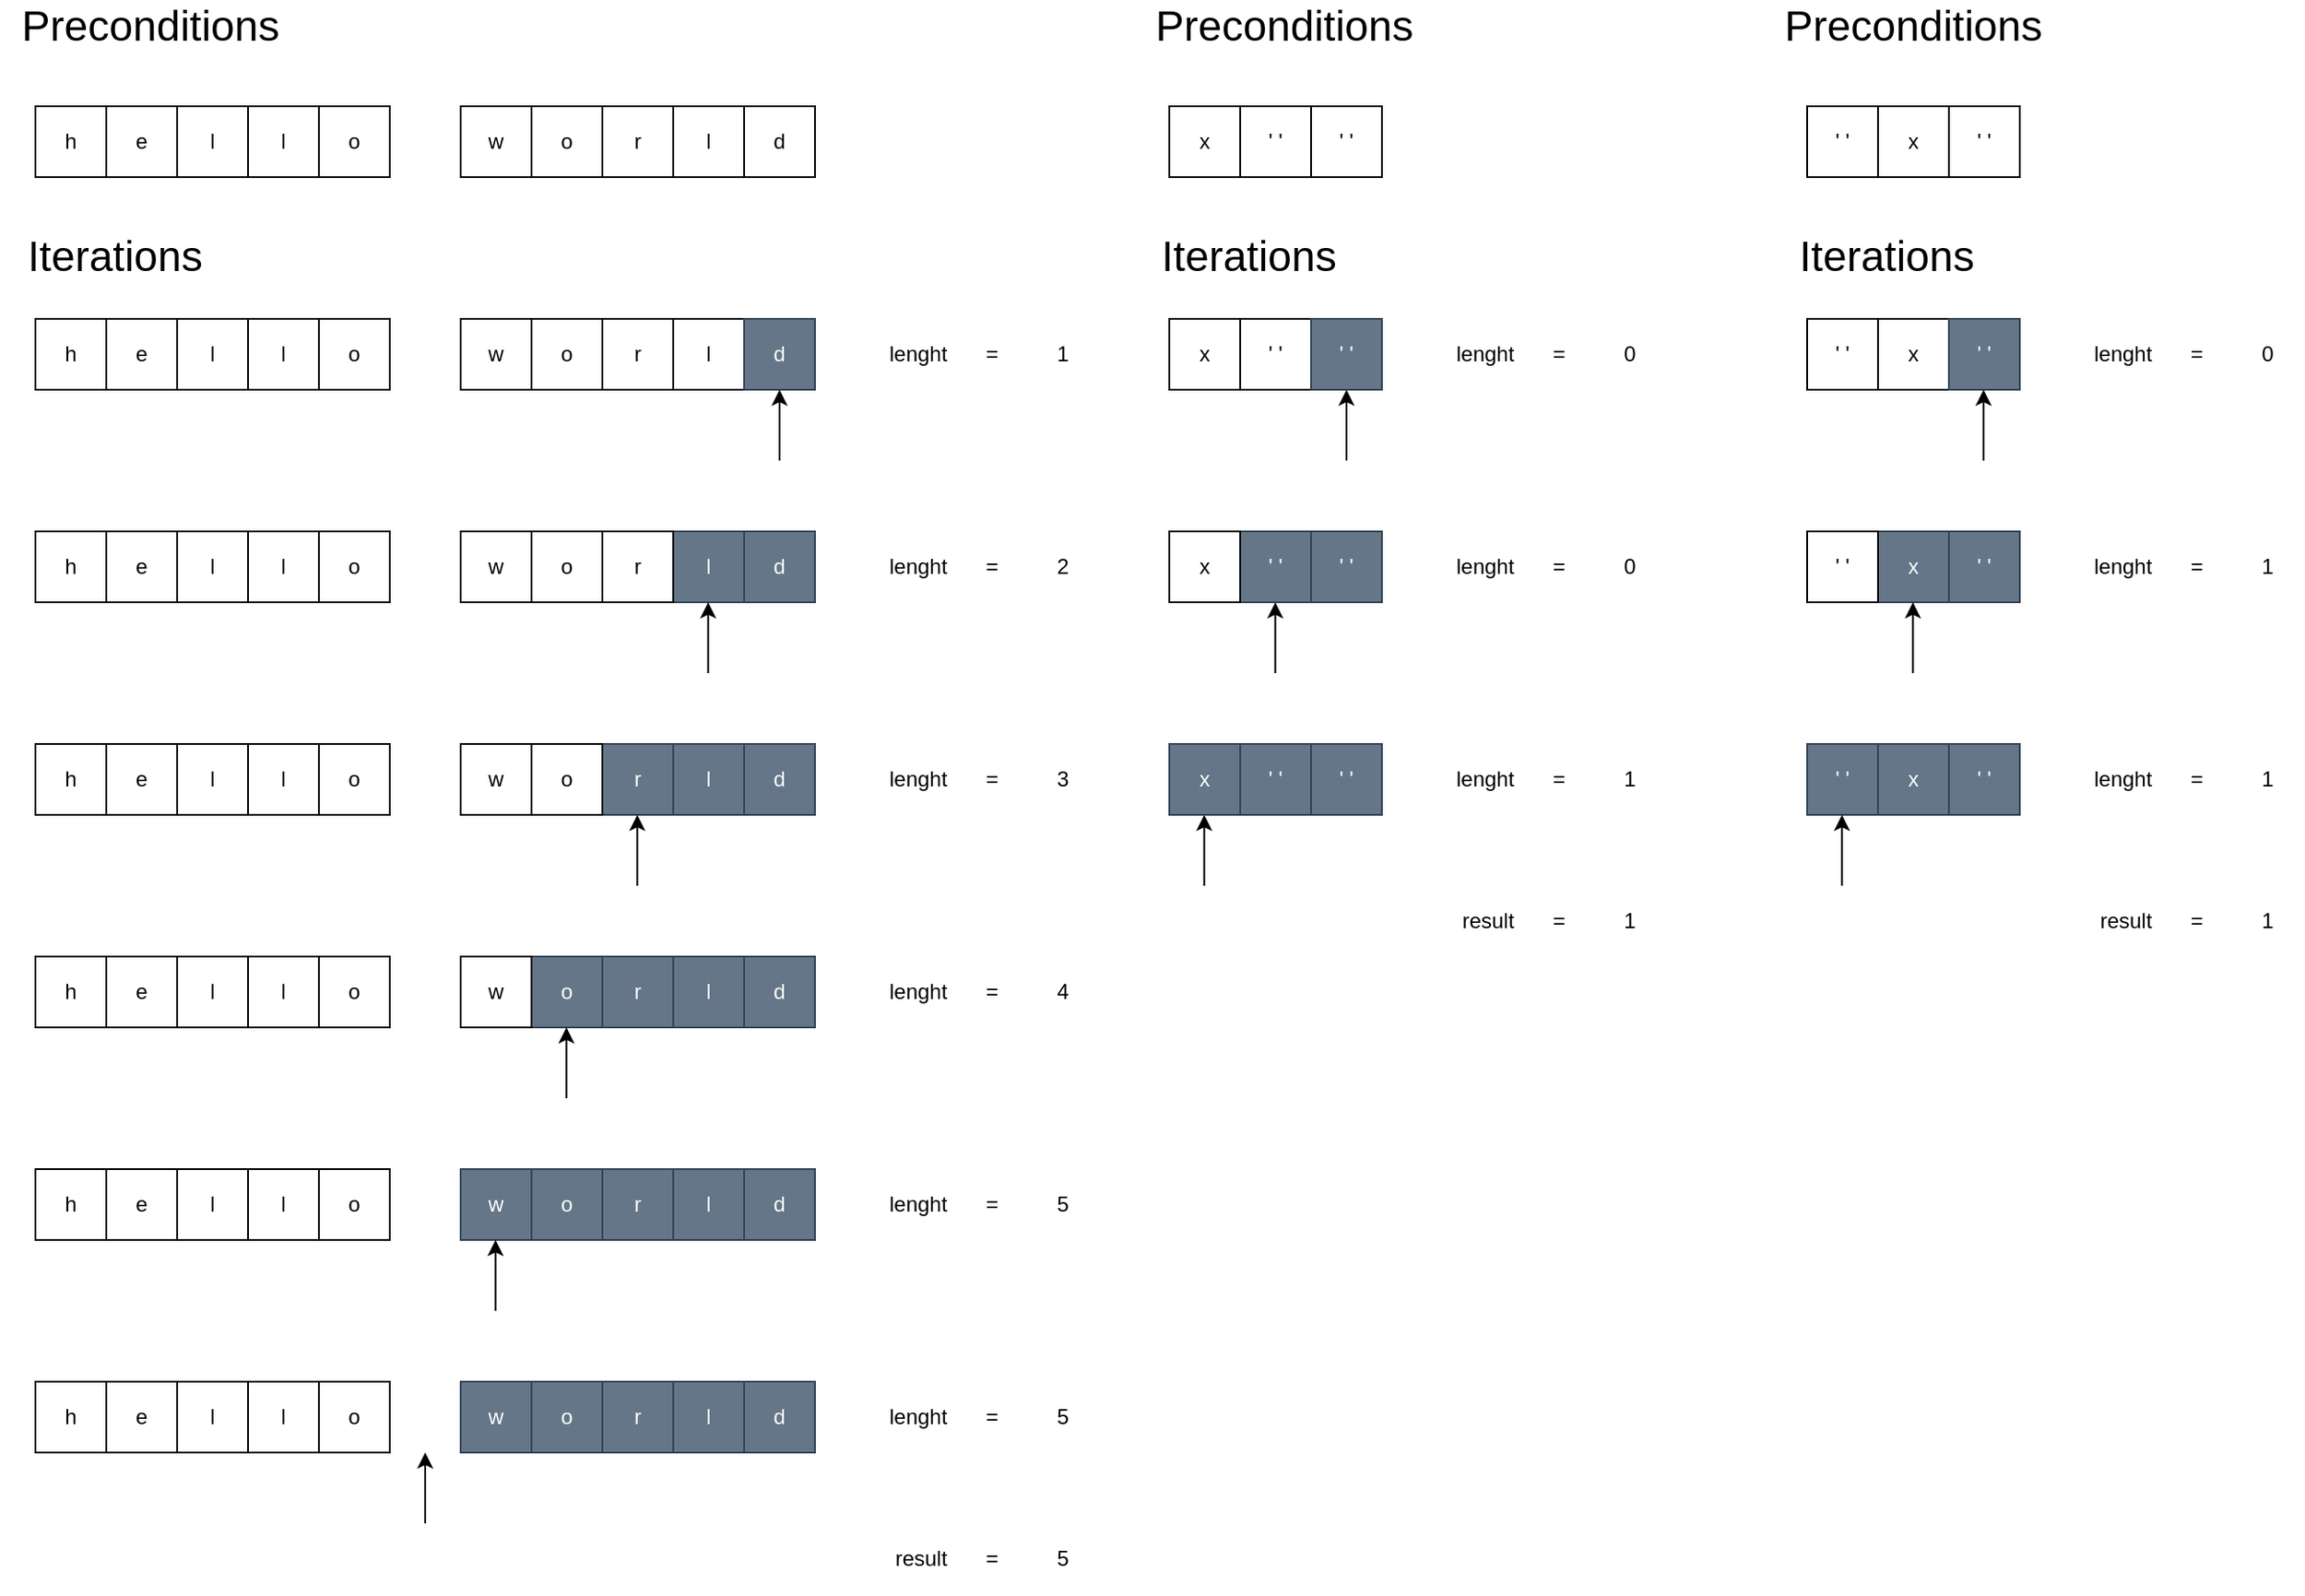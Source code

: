 <mxfile version="21.6.5" type="device">
  <diagram name="Page-1" id="mcIZZu1RYNiLgCo8X5a5">
    <mxGraphModel dx="1366" dy="829" grid="1" gridSize="10" guides="1" tooltips="1" connect="1" arrows="1" fold="1" page="1" pageScale="1" pageWidth="850" pageHeight="1100" math="0" shadow="0">
      <root>
        <mxCell id="0" />
        <mxCell id="1" parent="0" />
        <mxCell id="lc6_GGRFP5AMa3FqYDV7-1" value="h" style="rounded=0;whiteSpace=wrap;html=1;" vertex="1" parent="1">
          <mxGeometry x="40" y="80" width="40" height="40" as="geometry" />
        </mxCell>
        <mxCell id="lc6_GGRFP5AMa3FqYDV7-3" value="l" style="rounded=0;whiteSpace=wrap;html=1;" vertex="1" parent="1">
          <mxGeometry x="400" y="80" width="40" height="40" as="geometry" />
        </mxCell>
        <mxCell id="lc6_GGRFP5AMa3FqYDV7-4" value="r" style="rounded=0;whiteSpace=wrap;html=1;" vertex="1" parent="1">
          <mxGeometry x="360" y="80" width="40" height="40" as="geometry" />
        </mxCell>
        <mxCell id="lc6_GGRFP5AMa3FqYDV7-5" value="o" style="rounded=0;whiteSpace=wrap;html=1;" vertex="1" parent="1">
          <mxGeometry x="320" y="80" width="40" height="40" as="geometry" />
        </mxCell>
        <mxCell id="lc6_GGRFP5AMa3FqYDV7-6" value="w" style="rounded=0;whiteSpace=wrap;html=1;" vertex="1" parent="1">
          <mxGeometry x="280" y="80" width="40" height="40" as="geometry" />
        </mxCell>
        <mxCell id="lc6_GGRFP5AMa3FqYDV7-7" value="o" style="rounded=0;whiteSpace=wrap;html=1;" vertex="1" parent="1">
          <mxGeometry x="200" y="80" width="40" height="40" as="geometry" />
        </mxCell>
        <mxCell id="lc6_GGRFP5AMa3FqYDV7-8" value="l" style="rounded=0;whiteSpace=wrap;html=1;" vertex="1" parent="1">
          <mxGeometry x="160" y="80" width="40" height="40" as="geometry" />
        </mxCell>
        <mxCell id="lc6_GGRFP5AMa3FqYDV7-9" value="l" style="rounded=0;whiteSpace=wrap;html=1;" vertex="1" parent="1">
          <mxGeometry x="120" y="80" width="40" height="40" as="geometry" />
        </mxCell>
        <mxCell id="lc6_GGRFP5AMa3FqYDV7-10" value="e" style="rounded=0;whiteSpace=wrap;html=1;" vertex="1" parent="1">
          <mxGeometry x="80" y="80" width="40" height="40" as="geometry" />
        </mxCell>
        <mxCell id="lc6_GGRFP5AMa3FqYDV7-12" value="d" style="rounded=0;whiteSpace=wrap;html=1;" vertex="1" parent="1">
          <mxGeometry x="440" y="80" width="40" height="40" as="geometry" />
        </mxCell>
        <mxCell id="lc6_GGRFP5AMa3FqYDV7-14" value="Preconditions" style="text;html=1;strokeColor=none;fillColor=none;align=center;verticalAlign=middle;whiteSpace=wrap;rounded=0;fontSize=24;" vertex="1" parent="1">
          <mxGeometry x="40" y="20" width="130" height="30" as="geometry" />
        </mxCell>
        <mxCell id="lc6_GGRFP5AMa3FqYDV7-17" value="Iterations" style="text;html=1;strokeColor=none;fillColor=none;align=center;verticalAlign=middle;whiteSpace=wrap;rounded=0;fontSize=24;" vertex="1" parent="1">
          <mxGeometry x="20" y="150" width="130" height="30" as="geometry" />
        </mxCell>
        <mxCell id="lc6_GGRFP5AMa3FqYDV7-18" value="h" style="rounded=0;whiteSpace=wrap;html=1;" vertex="1" parent="1">
          <mxGeometry x="40" y="200" width="40" height="40" as="geometry" />
        </mxCell>
        <mxCell id="lc6_GGRFP5AMa3FqYDV7-19" value="l" style="rounded=0;whiteSpace=wrap;html=1;" vertex="1" parent="1">
          <mxGeometry x="400" y="200" width="40" height="40" as="geometry" />
        </mxCell>
        <mxCell id="lc6_GGRFP5AMa3FqYDV7-20" value="r" style="rounded=0;whiteSpace=wrap;html=1;" vertex="1" parent="1">
          <mxGeometry x="360" y="200" width="40" height="40" as="geometry" />
        </mxCell>
        <mxCell id="lc6_GGRFP5AMa3FqYDV7-21" value="o" style="rounded=0;whiteSpace=wrap;html=1;" vertex="1" parent="1">
          <mxGeometry x="320" y="200" width="40" height="40" as="geometry" />
        </mxCell>
        <mxCell id="lc6_GGRFP5AMa3FqYDV7-22" value="w" style="rounded=0;whiteSpace=wrap;html=1;" vertex="1" parent="1">
          <mxGeometry x="280" y="200" width="40" height="40" as="geometry" />
        </mxCell>
        <mxCell id="lc6_GGRFP5AMa3FqYDV7-23" value="o" style="rounded=0;whiteSpace=wrap;html=1;" vertex="1" parent="1">
          <mxGeometry x="200" y="200" width="40" height="40" as="geometry" />
        </mxCell>
        <mxCell id="lc6_GGRFP5AMa3FqYDV7-24" value="l" style="rounded=0;whiteSpace=wrap;html=1;" vertex="1" parent="1">
          <mxGeometry x="160" y="200" width="40" height="40" as="geometry" />
        </mxCell>
        <mxCell id="lc6_GGRFP5AMa3FqYDV7-25" value="l" style="rounded=0;whiteSpace=wrap;html=1;" vertex="1" parent="1">
          <mxGeometry x="120" y="200" width="40" height="40" as="geometry" />
        </mxCell>
        <mxCell id="lc6_GGRFP5AMa3FqYDV7-26" value="e" style="rounded=0;whiteSpace=wrap;html=1;" vertex="1" parent="1">
          <mxGeometry x="80" y="200" width="40" height="40" as="geometry" />
        </mxCell>
        <mxCell id="lc6_GGRFP5AMa3FqYDV7-27" value="d" style="rounded=0;whiteSpace=wrap;html=1;fillColor=#647687;fontColor=#ffffff;strokeColor=#314354;" vertex="1" parent="1">
          <mxGeometry x="440" y="200" width="40" height="40" as="geometry" />
        </mxCell>
        <mxCell id="lc6_GGRFP5AMa3FqYDV7-28" value="" style="endArrow=classic;html=1;rounded=0;" edge="1" parent="1">
          <mxGeometry width="50" height="50" relative="1" as="geometry">
            <mxPoint x="460" y="280" as="sourcePoint" />
            <mxPoint x="460" y="240" as="targetPoint" />
          </mxGeometry>
        </mxCell>
        <mxCell id="lc6_GGRFP5AMa3FqYDV7-29" value="h" style="rounded=0;whiteSpace=wrap;html=1;" vertex="1" parent="1">
          <mxGeometry x="40" y="320" width="40" height="40" as="geometry" />
        </mxCell>
        <mxCell id="lc6_GGRFP5AMa3FqYDV7-30" value="l" style="rounded=0;whiteSpace=wrap;html=1;fillColor=#647687;fontColor=#ffffff;strokeColor=#314354;" vertex="1" parent="1">
          <mxGeometry x="400" y="320" width="40" height="40" as="geometry" />
        </mxCell>
        <mxCell id="lc6_GGRFP5AMa3FqYDV7-31" value="r" style="rounded=0;whiteSpace=wrap;html=1;" vertex="1" parent="1">
          <mxGeometry x="360" y="320" width="40" height="40" as="geometry" />
        </mxCell>
        <mxCell id="lc6_GGRFP5AMa3FqYDV7-32" value="o" style="rounded=0;whiteSpace=wrap;html=1;" vertex="1" parent="1">
          <mxGeometry x="320" y="320" width="40" height="40" as="geometry" />
        </mxCell>
        <mxCell id="lc6_GGRFP5AMa3FqYDV7-33" value="w" style="rounded=0;whiteSpace=wrap;html=1;" vertex="1" parent="1">
          <mxGeometry x="280" y="320" width="40" height="40" as="geometry" />
        </mxCell>
        <mxCell id="lc6_GGRFP5AMa3FqYDV7-34" value="o" style="rounded=0;whiteSpace=wrap;html=1;" vertex="1" parent="1">
          <mxGeometry x="200" y="320" width="40" height="40" as="geometry" />
        </mxCell>
        <mxCell id="lc6_GGRFP5AMa3FqYDV7-35" value="l" style="rounded=0;whiteSpace=wrap;html=1;" vertex="1" parent="1">
          <mxGeometry x="160" y="320" width="40" height="40" as="geometry" />
        </mxCell>
        <mxCell id="lc6_GGRFP5AMa3FqYDV7-36" value="l" style="rounded=0;whiteSpace=wrap;html=1;" vertex="1" parent="1">
          <mxGeometry x="120" y="320" width="40" height="40" as="geometry" />
        </mxCell>
        <mxCell id="lc6_GGRFP5AMa3FqYDV7-37" value="e" style="rounded=0;whiteSpace=wrap;html=1;" vertex="1" parent="1">
          <mxGeometry x="80" y="320" width="40" height="40" as="geometry" />
        </mxCell>
        <mxCell id="lc6_GGRFP5AMa3FqYDV7-38" value="d" style="rounded=0;whiteSpace=wrap;html=1;fillColor=#647687;fontColor=#ffffff;strokeColor=#314354;" vertex="1" parent="1">
          <mxGeometry x="440" y="320" width="40" height="40" as="geometry" />
        </mxCell>
        <mxCell id="lc6_GGRFP5AMa3FqYDV7-39" value="" style="endArrow=classic;html=1;rounded=0;" edge="1" parent="1">
          <mxGeometry width="50" height="50" relative="1" as="geometry">
            <mxPoint x="419.71" y="400" as="sourcePoint" />
            <mxPoint x="419.71" y="360" as="targetPoint" />
          </mxGeometry>
        </mxCell>
        <mxCell id="lc6_GGRFP5AMa3FqYDV7-40" value="h" style="rounded=0;whiteSpace=wrap;html=1;" vertex="1" parent="1">
          <mxGeometry x="40" y="440" width="40" height="40" as="geometry" />
        </mxCell>
        <mxCell id="lc6_GGRFP5AMa3FqYDV7-41" value="l" style="rounded=0;whiteSpace=wrap;html=1;fillColor=#647687;fontColor=#ffffff;strokeColor=#314354;" vertex="1" parent="1">
          <mxGeometry x="400" y="440" width="40" height="40" as="geometry" />
        </mxCell>
        <mxCell id="lc6_GGRFP5AMa3FqYDV7-42" value="r" style="rounded=0;whiteSpace=wrap;html=1;fillColor=#647687;fontColor=#ffffff;strokeColor=#314354;" vertex="1" parent="1">
          <mxGeometry x="360" y="440" width="40" height="40" as="geometry" />
        </mxCell>
        <mxCell id="lc6_GGRFP5AMa3FqYDV7-43" value="o" style="rounded=0;whiteSpace=wrap;html=1;" vertex="1" parent="1">
          <mxGeometry x="320" y="440" width="40" height="40" as="geometry" />
        </mxCell>
        <mxCell id="lc6_GGRFP5AMa3FqYDV7-44" value="w" style="rounded=0;whiteSpace=wrap;html=1;" vertex="1" parent="1">
          <mxGeometry x="280" y="440" width="40" height="40" as="geometry" />
        </mxCell>
        <mxCell id="lc6_GGRFP5AMa3FqYDV7-45" value="o" style="rounded=0;whiteSpace=wrap;html=1;" vertex="1" parent="1">
          <mxGeometry x="200" y="440" width="40" height="40" as="geometry" />
        </mxCell>
        <mxCell id="lc6_GGRFP5AMa3FqYDV7-46" value="l" style="rounded=0;whiteSpace=wrap;html=1;" vertex="1" parent="1">
          <mxGeometry x="160" y="440" width="40" height="40" as="geometry" />
        </mxCell>
        <mxCell id="lc6_GGRFP5AMa3FqYDV7-47" value="l" style="rounded=0;whiteSpace=wrap;html=1;" vertex="1" parent="1">
          <mxGeometry x="120" y="440" width="40" height="40" as="geometry" />
        </mxCell>
        <mxCell id="lc6_GGRFP5AMa3FqYDV7-48" value="e" style="rounded=0;whiteSpace=wrap;html=1;" vertex="1" parent="1">
          <mxGeometry x="80" y="440" width="40" height="40" as="geometry" />
        </mxCell>
        <mxCell id="lc6_GGRFP5AMa3FqYDV7-49" value="d" style="rounded=0;whiteSpace=wrap;html=1;fillColor=#647687;fontColor=#ffffff;strokeColor=#314354;" vertex="1" parent="1">
          <mxGeometry x="440" y="440" width="40" height="40" as="geometry" />
        </mxCell>
        <mxCell id="lc6_GGRFP5AMa3FqYDV7-50" value="" style="endArrow=classic;html=1;rounded=0;" edge="1" parent="1">
          <mxGeometry width="50" height="50" relative="1" as="geometry">
            <mxPoint x="379.71" y="520" as="sourcePoint" />
            <mxPoint x="379.71" y="480" as="targetPoint" />
          </mxGeometry>
        </mxCell>
        <mxCell id="lc6_GGRFP5AMa3FqYDV7-51" value="h" style="rounded=0;whiteSpace=wrap;html=1;" vertex="1" parent="1">
          <mxGeometry x="40" y="560" width="40" height="40" as="geometry" />
        </mxCell>
        <mxCell id="lc6_GGRFP5AMa3FqYDV7-52" value="l" style="rounded=0;whiteSpace=wrap;html=1;fillColor=#647687;fontColor=#ffffff;strokeColor=#314354;" vertex="1" parent="1">
          <mxGeometry x="400" y="560" width="40" height="40" as="geometry" />
        </mxCell>
        <mxCell id="lc6_GGRFP5AMa3FqYDV7-53" value="r" style="rounded=0;whiteSpace=wrap;html=1;fillColor=#647687;fontColor=#ffffff;strokeColor=#314354;" vertex="1" parent="1">
          <mxGeometry x="360" y="560" width="40" height="40" as="geometry" />
        </mxCell>
        <mxCell id="lc6_GGRFP5AMa3FqYDV7-54" value="o" style="rounded=0;whiteSpace=wrap;html=1;fillColor=#647687;fontColor=#ffffff;strokeColor=#314354;" vertex="1" parent="1">
          <mxGeometry x="320" y="560" width="40" height="40" as="geometry" />
        </mxCell>
        <mxCell id="lc6_GGRFP5AMa3FqYDV7-55" value="w" style="rounded=0;whiteSpace=wrap;html=1;" vertex="1" parent="1">
          <mxGeometry x="280" y="560" width="40" height="40" as="geometry" />
        </mxCell>
        <mxCell id="lc6_GGRFP5AMa3FqYDV7-56" value="o" style="rounded=0;whiteSpace=wrap;html=1;" vertex="1" parent="1">
          <mxGeometry x="200" y="560" width="40" height="40" as="geometry" />
        </mxCell>
        <mxCell id="lc6_GGRFP5AMa3FqYDV7-57" value="l" style="rounded=0;whiteSpace=wrap;html=1;" vertex="1" parent="1">
          <mxGeometry x="160" y="560" width="40" height="40" as="geometry" />
        </mxCell>
        <mxCell id="lc6_GGRFP5AMa3FqYDV7-58" value="l" style="rounded=0;whiteSpace=wrap;html=1;" vertex="1" parent="1">
          <mxGeometry x="120" y="560" width="40" height="40" as="geometry" />
        </mxCell>
        <mxCell id="lc6_GGRFP5AMa3FqYDV7-59" value="e" style="rounded=0;whiteSpace=wrap;html=1;" vertex="1" parent="1">
          <mxGeometry x="80" y="560" width="40" height="40" as="geometry" />
        </mxCell>
        <mxCell id="lc6_GGRFP5AMa3FqYDV7-60" value="d" style="rounded=0;whiteSpace=wrap;html=1;fillColor=#647687;fontColor=#ffffff;strokeColor=#314354;" vertex="1" parent="1">
          <mxGeometry x="440" y="560" width="40" height="40" as="geometry" />
        </mxCell>
        <mxCell id="lc6_GGRFP5AMa3FqYDV7-61" value="" style="endArrow=classic;html=1;rounded=0;" edge="1" parent="1">
          <mxGeometry width="50" height="50" relative="1" as="geometry">
            <mxPoint x="339.71" y="640" as="sourcePoint" />
            <mxPoint x="339.71" y="600" as="targetPoint" />
          </mxGeometry>
        </mxCell>
        <mxCell id="lc6_GGRFP5AMa3FqYDV7-62" value="h" style="rounded=0;whiteSpace=wrap;html=1;" vertex="1" parent="1">
          <mxGeometry x="40" y="680" width="40" height="40" as="geometry" />
        </mxCell>
        <mxCell id="lc6_GGRFP5AMa3FqYDV7-63" value="l" style="rounded=0;whiteSpace=wrap;html=1;fillColor=#647687;fontColor=#ffffff;strokeColor=#314354;" vertex="1" parent="1">
          <mxGeometry x="400" y="680" width="40" height="40" as="geometry" />
        </mxCell>
        <mxCell id="lc6_GGRFP5AMa3FqYDV7-64" value="r" style="rounded=0;whiteSpace=wrap;html=1;fillColor=#647687;fontColor=#ffffff;strokeColor=#314354;" vertex="1" parent="1">
          <mxGeometry x="360" y="680" width="40" height="40" as="geometry" />
        </mxCell>
        <mxCell id="lc6_GGRFP5AMa3FqYDV7-65" value="o" style="rounded=0;whiteSpace=wrap;html=1;fillColor=#647687;fontColor=#ffffff;strokeColor=#314354;" vertex="1" parent="1">
          <mxGeometry x="320" y="680" width="40" height="40" as="geometry" />
        </mxCell>
        <mxCell id="lc6_GGRFP5AMa3FqYDV7-66" value="w" style="rounded=0;whiteSpace=wrap;html=1;fillColor=#647687;fontColor=#ffffff;strokeColor=#314354;" vertex="1" parent="1">
          <mxGeometry x="280" y="680" width="40" height="40" as="geometry" />
        </mxCell>
        <mxCell id="lc6_GGRFP5AMa3FqYDV7-67" value="o" style="rounded=0;whiteSpace=wrap;html=1;" vertex="1" parent="1">
          <mxGeometry x="200" y="680" width="40" height="40" as="geometry" />
        </mxCell>
        <mxCell id="lc6_GGRFP5AMa3FqYDV7-68" value="l" style="rounded=0;whiteSpace=wrap;html=1;" vertex="1" parent="1">
          <mxGeometry x="160" y="680" width="40" height="40" as="geometry" />
        </mxCell>
        <mxCell id="lc6_GGRFP5AMa3FqYDV7-69" value="l" style="rounded=0;whiteSpace=wrap;html=1;" vertex="1" parent="1">
          <mxGeometry x="120" y="680" width="40" height="40" as="geometry" />
        </mxCell>
        <mxCell id="lc6_GGRFP5AMa3FqYDV7-70" value="e" style="rounded=0;whiteSpace=wrap;html=1;" vertex="1" parent="1">
          <mxGeometry x="80" y="680" width="40" height="40" as="geometry" />
        </mxCell>
        <mxCell id="lc6_GGRFP5AMa3FqYDV7-71" value="d" style="rounded=0;whiteSpace=wrap;html=1;fillColor=#647687;fontColor=#ffffff;strokeColor=#314354;" vertex="1" parent="1">
          <mxGeometry x="440" y="680" width="40" height="40" as="geometry" />
        </mxCell>
        <mxCell id="lc6_GGRFP5AMa3FqYDV7-72" value="" style="endArrow=classic;html=1;rounded=0;" edge="1" parent="1">
          <mxGeometry width="50" height="50" relative="1" as="geometry">
            <mxPoint x="299.71" y="760" as="sourcePoint" />
            <mxPoint x="299.71" y="720" as="targetPoint" />
          </mxGeometry>
        </mxCell>
        <mxCell id="lc6_GGRFP5AMa3FqYDV7-73" value="h" style="rounded=0;whiteSpace=wrap;html=1;" vertex="1" parent="1">
          <mxGeometry x="40" y="800" width="40" height="40" as="geometry" />
        </mxCell>
        <mxCell id="lc6_GGRFP5AMa3FqYDV7-74" value="l" style="rounded=0;whiteSpace=wrap;html=1;fillColor=#647687;fontColor=#ffffff;strokeColor=#314354;" vertex="1" parent="1">
          <mxGeometry x="400" y="800" width="40" height="40" as="geometry" />
        </mxCell>
        <mxCell id="lc6_GGRFP5AMa3FqYDV7-75" value="r" style="rounded=0;whiteSpace=wrap;html=1;fillColor=#647687;fontColor=#ffffff;strokeColor=#314354;" vertex="1" parent="1">
          <mxGeometry x="360" y="800" width="40" height="40" as="geometry" />
        </mxCell>
        <mxCell id="lc6_GGRFP5AMa3FqYDV7-76" value="o" style="rounded=0;whiteSpace=wrap;html=1;fillColor=#647687;fontColor=#ffffff;strokeColor=#314354;" vertex="1" parent="1">
          <mxGeometry x="320" y="800" width="40" height="40" as="geometry" />
        </mxCell>
        <mxCell id="lc6_GGRFP5AMa3FqYDV7-77" value="w" style="rounded=0;whiteSpace=wrap;html=1;fillColor=#647687;fontColor=#ffffff;strokeColor=#314354;" vertex="1" parent="1">
          <mxGeometry x="280" y="800" width="40" height="40" as="geometry" />
        </mxCell>
        <mxCell id="lc6_GGRFP5AMa3FqYDV7-78" value="o" style="rounded=0;whiteSpace=wrap;html=1;" vertex="1" parent="1">
          <mxGeometry x="200" y="800" width="40" height="40" as="geometry" />
        </mxCell>
        <mxCell id="lc6_GGRFP5AMa3FqYDV7-79" value="l" style="rounded=0;whiteSpace=wrap;html=1;" vertex="1" parent="1">
          <mxGeometry x="160" y="800" width="40" height="40" as="geometry" />
        </mxCell>
        <mxCell id="lc6_GGRFP5AMa3FqYDV7-80" value="l" style="rounded=0;whiteSpace=wrap;html=1;" vertex="1" parent="1">
          <mxGeometry x="120" y="800" width="40" height="40" as="geometry" />
        </mxCell>
        <mxCell id="lc6_GGRFP5AMa3FqYDV7-81" value="e" style="rounded=0;whiteSpace=wrap;html=1;" vertex="1" parent="1">
          <mxGeometry x="80" y="800" width="40" height="40" as="geometry" />
        </mxCell>
        <mxCell id="lc6_GGRFP5AMa3FqYDV7-82" value="d" style="rounded=0;whiteSpace=wrap;html=1;fillColor=#647687;fontColor=#ffffff;strokeColor=#314354;" vertex="1" parent="1">
          <mxGeometry x="440" y="800" width="40" height="40" as="geometry" />
        </mxCell>
        <mxCell id="lc6_GGRFP5AMa3FqYDV7-83" value="" style="endArrow=classic;html=1;rounded=0;" edge="1" parent="1">
          <mxGeometry width="50" height="50" relative="1" as="geometry">
            <mxPoint x="260" y="880" as="sourcePoint" />
            <mxPoint x="260" y="840" as="targetPoint" />
          </mxGeometry>
        </mxCell>
        <mxCell id="lc6_GGRFP5AMa3FqYDV7-84" value="lenght&amp;nbsp;" style="text;html=1;strokeColor=none;fillColor=none;align=center;verticalAlign=middle;whiteSpace=wrap;rounded=0;" vertex="1" parent="1">
          <mxGeometry x="520" y="200" width="40" height="40" as="geometry" />
        </mxCell>
        <mxCell id="lc6_GGRFP5AMa3FqYDV7-85" value="=" style="text;html=1;strokeColor=none;fillColor=none;align=center;verticalAlign=middle;whiteSpace=wrap;rounded=0;" vertex="1" parent="1">
          <mxGeometry x="560" y="200" width="40" height="40" as="geometry" />
        </mxCell>
        <mxCell id="lc6_GGRFP5AMa3FqYDV7-86" value="1" style="text;html=1;strokeColor=none;fillColor=none;align=center;verticalAlign=middle;whiteSpace=wrap;rounded=0;" vertex="1" parent="1">
          <mxGeometry x="600" y="200" width="40" height="40" as="geometry" />
        </mxCell>
        <mxCell id="lc6_GGRFP5AMa3FqYDV7-87" value="lenght&amp;nbsp;" style="text;html=1;strokeColor=none;fillColor=none;align=center;verticalAlign=middle;whiteSpace=wrap;rounded=0;" vertex="1" parent="1">
          <mxGeometry x="520" y="320" width="40" height="40" as="geometry" />
        </mxCell>
        <mxCell id="lc6_GGRFP5AMa3FqYDV7-88" value="=" style="text;html=1;strokeColor=none;fillColor=none;align=center;verticalAlign=middle;whiteSpace=wrap;rounded=0;" vertex="1" parent="1">
          <mxGeometry x="560" y="320" width="40" height="40" as="geometry" />
        </mxCell>
        <mxCell id="lc6_GGRFP5AMa3FqYDV7-89" value="2" style="text;html=1;strokeColor=none;fillColor=none;align=center;verticalAlign=middle;whiteSpace=wrap;rounded=0;" vertex="1" parent="1">
          <mxGeometry x="600" y="320" width="40" height="40" as="geometry" />
        </mxCell>
        <mxCell id="lc6_GGRFP5AMa3FqYDV7-90" value="lenght&amp;nbsp;" style="text;html=1;strokeColor=none;fillColor=none;align=center;verticalAlign=middle;whiteSpace=wrap;rounded=0;" vertex="1" parent="1">
          <mxGeometry x="520" y="440" width="40" height="40" as="geometry" />
        </mxCell>
        <mxCell id="lc6_GGRFP5AMa3FqYDV7-91" value="=" style="text;html=1;strokeColor=none;fillColor=none;align=center;verticalAlign=middle;whiteSpace=wrap;rounded=0;" vertex="1" parent="1">
          <mxGeometry x="560" y="440" width="40" height="40" as="geometry" />
        </mxCell>
        <mxCell id="lc6_GGRFP5AMa3FqYDV7-92" value="3" style="text;html=1;strokeColor=none;fillColor=none;align=center;verticalAlign=middle;whiteSpace=wrap;rounded=0;" vertex="1" parent="1">
          <mxGeometry x="600" y="440" width="40" height="40" as="geometry" />
        </mxCell>
        <mxCell id="lc6_GGRFP5AMa3FqYDV7-93" value="lenght&amp;nbsp;" style="text;html=1;strokeColor=none;fillColor=none;align=center;verticalAlign=middle;whiteSpace=wrap;rounded=0;" vertex="1" parent="1">
          <mxGeometry x="520" y="560" width="40" height="40" as="geometry" />
        </mxCell>
        <mxCell id="lc6_GGRFP5AMa3FqYDV7-94" value="=" style="text;html=1;strokeColor=none;fillColor=none;align=center;verticalAlign=middle;whiteSpace=wrap;rounded=0;" vertex="1" parent="1">
          <mxGeometry x="560" y="560" width="40" height="40" as="geometry" />
        </mxCell>
        <mxCell id="lc6_GGRFP5AMa3FqYDV7-95" value="4" style="text;html=1;strokeColor=none;fillColor=none;align=center;verticalAlign=middle;whiteSpace=wrap;rounded=0;" vertex="1" parent="1">
          <mxGeometry x="600" y="560" width="40" height="40" as="geometry" />
        </mxCell>
        <mxCell id="lc6_GGRFP5AMa3FqYDV7-96" value="lenght&amp;nbsp;" style="text;html=1;strokeColor=none;fillColor=none;align=center;verticalAlign=middle;whiteSpace=wrap;rounded=0;" vertex="1" parent="1">
          <mxGeometry x="520" y="680" width="40" height="40" as="geometry" />
        </mxCell>
        <mxCell id="lc6_GGRFP5AMa3FqYDV7-97" value="=" style="text;html=1;strokeColor=none;fillColor=none;align=center;verticalAlign=middle;whiteSpace=wrap;rounded=0;" vertex="1" parent="1">
          <mxGeometry x="560" y="680" width="40" height="40" as="geometry" />
        </mxCell>
        <mxCell id="lc6_GGRFP5AMa3FqYDV7-98" value="5" style="text;html=1;strokeColor=none;fillColor=none;align=center;verticalAlign=middle;whiteSpace=wrap;rounded=0;" vertex="1" parent="1">
          <mxGeometry x="600" y="680" width="40" height="40" as="geometry" />
        </mxCell>
        <mxCell id="lc6_GGRFP5AMa3FqYDV7-99" value="lenght&amp;nbsp;" style="text;html=1;strokeColor=none;fillColor=none;align=center;verticalAlign=middle;whiteSpace=wrap;rounded=0;" vertex="1" parent="1">
          <mxGeometry x="520" y="800" width="40" height="40" as="geometry" />
        </mxCell>
        <mxCell id="lc6_GGRFP5AMa3FqYDV7-100" value="=" style="text;html=1;strokeColor=none;fillColor=none;align=center;verticalAlign=middle;whiteSpace=wrap;rounded=0;" vertex="1" parent="1">
          <mxGeometry x="560" y="800" width="40" height="40" as="geometry" />
        </mxCell>
        <mxCell id="lc6_GGRFP5AMa3FqYDV7-101" value="5" style="text;html=1;strokeColor=none;fillColor=none;align=center;verticalAlign=middle;whiteSpace=wrap;rounded=0;" vertex="1" parent="1">
          <mxGeometry x="600" y="800" width="40" height="40" as="geometry" />
        </mxCell>
        <mxCell id="lc6_GGRFP5AMa3FqYDV7-103" value="result" style="text;html=1;strokeColor=none;fillColor=none;align=center;verticalAlign=middle;whiteSpace=wrap;rounded=0;" vertex="1" parent="1">
          <mxGeometry x="520" y="880" width="40" height="40" as="geometry" />
        </mxCell>
        <mxCell id="lc6_GGRFP5AMa3FqYDV7-104" value="=" style="text;html=1;strokeColor=none;fillColor=none;align=center;verticalAlign=middle;whiteSpace=wrap;rounded=0;" vertex="1" parent="1">
          <mxGeometry x="560" y="880" width="40" height="40" as="geometry" />
        </mxCell>
        <mxCell id="lc6_GGRFP5AMa3FqYDV7-105" value="5" style="text;html=1;strokeColor=none;fillColor=none;align=center;verticalAlign=middle;whiteSpace=wrap;rounded=0;" vertex="1" parent="1">
          <mxGeometry x="600" y="880" width="40" height="40" as="geometry" />
        </mxCell>
        <mxCell id="lc6_GGRFP5AMa3FqYDV7-107" value="&#39; &#39;" style="rounded=0;whiteSpace=wrap;html=1;" vertex="1" parent="1">
          <mxGeometry x="720" y="80" width="40" height="40" as="geometry" />
        </mxCell>
        <mxCell id="lc6_GGRFP5AMa3FqYDV7-108" value="x" style="rounded=0;whiteSpace=wrap;html=1;" vertex="1" parent="1">
          <mxGeometry x="680" y="80" width="40" height="40" as="geometry" />
        </mxCell>
        <mxCell id="lc6_GGRFP5AMa3FqYDV7-115" value="&#39; &#39;" style="rounded=0;whiteSpace=wrap;html=1;" vertex="1" parent="1">
          <mxGeometry x="760" y="80" width="40" height="40" as="geometry" />
        </mxCell>
        <mxCell id="lc6_GGRFP5AMa3FqYDV7-116" value="Preconditions" style="text;html=1;strokeColor=none;fillColor=none;align=center;verticalAlign=middle;whiteSpace=wrap;rounded=0;fontSize=24;" vertex="1" parent="1">
          <mxGeometry x="680" y="20" width="130" height="30" as="geometry" />
        </mxCell>
        <mxCell id="lc6_GGRFP5AMa3FqYDV7-126" value="" style="endArrow=classic;html=1;rounded=0;" edge="1" parent="1">
          <mxGeometry width="50" height="50" relative="1" as="geometry">
            <mxPoint x="780" y="280" as="sourcePoint" />
            <mxPoint x="780" y="240" as="targetPoint" />
          </mxGeometry>
        </mxCell>
        <mxCell id="lc6_GGRFP5AMa3FqYDV7-127" value="lenght&amp;nbsp;" style="text;html=1;strokeColor=none;fillColor=none;align=center;verticalAlign=middle;whiteSpace=wrap;rounded=0;" vertex="1" parent="1">
          <mxGeometry x="840" y="200" width="40" height="40" as="geometry" />
        </mxCell>
        <mxCell id="lc6_GGRFP5AMa3FqYDV7-128" value="=" style="text;html=1;strokeColor=none;fillColor=none;align=center;verticalAlign=middle;whiteSpace=wrap;rounded=0;" vertex="1" parent="1">
          <mxGeometry x="880" y="200" width="40" height="40" as="geometry" />
        </mxCell>
        <mxCell id="lc6_GGRFP5AMa3FqYDV7-129" value="0" style="text;html=1;strokeColor=none;fillColor=none;align=center;verticalAlign=middle;whiteSpace=wrap;rounded=0;" vertex="1" parent="1">
          <mxGeometry x="920" y="200" width="40" height="40" as="geometry" />
        </mxCell>
        <mxCell id="lc6_GGRFP5AMa3FqYDV7-130" value="&#39; &#39;" style="rounded=0;whiteSpace=wrap;html=1;" vertex="1" parent="1">
          <mxGeometry x="720" y="200" width="40" height="40" as="geometry" />
        </mxCell>
        <mxCell id="lc6_GGRFP5AMa3FqYDV7-131" value="x" style="rounded=0;whiteSpace=wrap;html=1;" vertex="1" parent="1">
          <mxGeometry x="680" y="200" width="40" height="40" as="geometry" />
        </mxCell>
        <mxCell id="lc6_GGRFP5AMa3FqYDV7-132" value="&#39; &#39;" style="rounded=0;whiteSpace=wrap;html=1;fillColor=#647687;fontColor=#ffffff;strokeColor=#314354;" vertex="1" parent="1">
          <mxGeometry x="760" y="200" width="40" height="40" as="geometry" />
        </mxCell>
        <mxCell id="lc6_GGRFP5AMa3FqYDV7-136" value="" style="endArrow=classic;html=1;rounded=0;" edge="1" parent="1">
          <mxGeometry width="50" height="50" relative="1" as="geometry">
            <mxPoint x="739.8" y="400" as="sourcePoint" />
            <mxPoint x="739.8" y="360" as="targetPoint" />
          </mxGeometry>
        </mxCell>
        <mxCell id="lc6_GGRFP5AMa3FqYDV7-137" value="lenght&amp;nbsp;" style="text;html=1;strokeColor=none;fillColor=none;align=center;verticalAlign=middle;whiteSpace=wrap;rounded=0;" vertex="1" parent="1">
          <mxGeometry x="840" y="320" width="40" height="40" as="geometry" />
        </mxCell>
        <mxCell id="lc6_GGRFP5AMa3FqYDV7-138" value="=" style="text;html=1;strokeColor=none;fillColor=none;align=center;verticalAlign=middle;whiteSpace=wrap;rounded=0;" vertex="1" parent="1">
          <mxGeometry x="880" y="320" width="40" height="40" as="geometry" />
        </mxCell>
        <mxCell id="lc6_GGRFP5AMa3FqYDV7-139" value="0" style="text;html=1;strokeColor=none;fillColor=none;align=center;verticalAlign=middle;whiteSpace=wrap;rounded=0;" vertex="1" parent="1">
          <mxGeometry x="920" y="320" width="40" height="40" as="geometry" />
        </mxCell>
        <mxCell id="lc6_GGRFP5AMa3FqYDV7-140" value="&#39; &#39;" style="rounded=0;whiteSpace=wrap;html=1;fillColor=#647687;fontColor=#ffffff;strokeColor=#314354;" vertex="1" parent="1">
          <mxGeometry x="720" y="320" width="40" height="40" as="geometry" />
        </mxCell>
        <mxCell id="lc6_GGRFP5AMa3FqYDV7-141" value="x" style="rounded=0;whiteSpace=wrap;html=1;" vertex="1" parent="1">
          <mxGeometry x="680" y="320" width="40" height="40" as="geometry" />
        </mxCell>
        <mxCell id="lc6_GGRFP5AMa3FqYDV7-142" value="&#39; &#39;" style="rounded=0;whiteSpace=wrap;html=1;fillColor=#647687;fontColor=#ffffff;strokeColor=#314354;" vertex="1" parent="1">
          <mxGeometry x="760" y="320" width="40" height="40" as="geometry" />
        </mxCell>
        <mxCell id="lc6_GGRFP5AMa3FqYDV7-143" value="" style="endArrow=classic;html=1;rounded=0;" edge="1" parent="1">
          <mxGeometry width="50" height="50" relative="1" as="geometry">
            <mxPoint x="699.71" y="520" as="sourcePoint" />
            <mxPoint x="699.71" y="480" as="targetPoint" />
          </mxGeometry>
        </mxCell>
        <mxCell id="lc6_GGRFP5AMa3FqYDV7-144" value="lenght&amp;nbsp;" style="text;html=1;strokeColor=none;fillColor=none;align=center;verticalAlign=middle;whiteSpace=wrap;rounded=0;" vertex="1" parent="1">
          <mxGeometry x="840" y="440" width="40" height="40" as="geometry" />
        </mxCell>
        <mxCell id="lc6_GGRFP5AMa3FqYDV7-145" value="=" style="text;html=1;strokeColor=none;fillColor=none;align=center;verticalAlign=middle;whiteSpace=wrap;rounded=0;" vertex="1" parent="1">
          <mxGeometry x="880" y="440" width="40" height="40" as="geometry" />
        </mxCell>
        <mxCell id="lc6_GGRFP5AMa3FqYDV7-146" value="1" style="text;html=1;strokeColor=none;fillColor=none;align=center;verticalAlign=middle;whiteSpace=wrap;rounded=0;" vertex="1" parent="1">
          <mxGeometry x="920" y="440" width="40" height="40" as="geometry" />
        </mxCell>
        <mxCell id="lc6_GGRFP5AMa3FqYDV7-147" value="&#39; &#39;" style="rounded=0;whiteSpace=wrap;html=1;fillColor=#647687;fontColor=#ffffff;strokeColor=#314354;" vertex="1" parent="1">
          <mxGeometry x="720" y="440" width="40" height="40" as="geometry" />
        </mxCell>
        <mxCell id="lc6_GGRFP5AMa3FqYDV7-148" value="x" style="rounded=0;whiteSpace=wrap;html=1;fillColor=#647687;fontColor=#ffffff;strokeColor=#314354;" vertex="1" parent="1">
          <mxGeometry x="680" y="440" width="40" height="40" as="geometry" />
        </mxCell>
        <mxCell id="lc6_GGRFP5AMa3FqYDV7-149" value="&#39; &#39;" style="rounded=0;whiteSpace=wrap;html=1;fillColor=#647687;fontColor=#ffffff;strokeColor=#314354;" vertex="1" parent="1">
          <mxGeometry x="760" y="440" width="40" height="40" as="geometry" />
        </mxCell>
        <mxCell id="lc6_GGRFP5AMa3FqYDV7-150" value="result" style="text;html=1;strokeColor=none;fillColor=none;align=center;verticalAlign=middle;whiteSpace=wrap;rounded=0;" vertex="1" parent="1">
          <mxGeometry x="840" y="520" width="40" height="40" as="geometry" />
        </mxCell>
        <mxCell id="lc6_GGRFP5AMa3FqYDV7-151" value="=" style="text;html=1;strokeColor=none;fillColor=none;align=center;verticalAlign=middle;whiteSpace=wrap;rounded=0;" vertex="1" parent="1">
          <mxGeometry x="880" y="520" width="40" height="40" as="geometry" />
        </mxCell>
        <mxCell id="lc6_GGRFP5AMa3FqYDV7-152" value="1" style="text;html=1;strokeColor=none;fillColor=none;align=center;verticalAlign=middle;whiteSpace=wrap;rounded=0;" vertex="1" parent="1">
          <mxGeometry x="920" y="520" width="40" height="40" as="geometry" />
        </mxCell>
        <mxCell id="lc6_GGRFP5AMa3FqYDV7-153" value="x" style="rounded=0;whiteSpace=wrap;html=1;" vertex="1" parent="1">
          <mxGeometry x="1080" y="80" width="40" height="40" as="geometry" />
        </mxCell>
        <mxCell id="lc6_GGRFP5AMa3FqYDV7-154" value="&#39; &#39;" style="rounded=0;whiteSpace=wrap;html=1;" vertex="1" parent="1">
          <mxGeometry x="1040" y="80" width="40" height="40" as="geometry" />
        </mxCell>
        <mxCell id="lc6_GGRFP5AMa3FqYDV7-155" value="&#39; &#39;" style="rounded=0;whiteSpace=wrap;html=1;" vertex="1" parent="1">
          <mxGeometry x="1120" y="80" width="40" height="40" as="geometry" />
        </mxCell>
        <mxCell id="lc6_GGRFP5AMa3FqYDV7-156" value="Preconditions" style="text;html=1;strokeColor=none;fillColor=none;align=center;verticalAlign=middle;whiteSpace=wrap;rounded=0;fontSize=24;" vertex="1" parent="1">
          <mxGeometry x="1035" y="20" width="130" height="30" as="geometry" />
        </mxCell>
        <mxCell id="lc6_GGRFP5AMa3FqYDV7-157" value="x" style="rounded=0;whiteSpace=wrap;html=1;" vertex="1" parent="1">
          <mxGeometry x="1080" y="200" width="40" height="40" as="geometry" />
        </mxCell>
        <mxCell id="lc6_GGRFP5AMa3FqYDV7-158" value="&#39; &#39;" style="rounded=0;whiteSpace=wrap;html=1;" vertex="1" parent="1">
          <mxGeometry x="1040" y="200" width="40" height="40" as="geometry" />
        </mxCell>
        <mxCell id="lc6_GGRFP5AMa3FqYDV7-159" value="&#39; &#39;" style="rounded=0;whiteSpace=wrap;html=1;fillColor=#647687;fontColor=#ffffff;strokeColor=#314354;" vertex="1" parent="1">
          <mxGeometry x="1120" y="200" width="40" height="40" as="geometry" />
        </mxCell>
        <mxCell id="lc6_GGRFP5AMa3FqYDV7-160" value="lenght&amp;nbsp;" style="text;html=1;strokeColor=none;fillColor=none;align=center;verticalAlign=middle;whiteSpace=wrap;rounded=0;" vertex="1" parent="1">
          <mxGeometry x="1200" y="200" width="40" height="40" as="geometry" />
        </mxCell>
        <mxCell id="lc6_GGRFP5AMa3FqYDV7-161" value="=" style="text;html=1;strokeColor=none;fillColor=none;align=center;verticalAlign=middle;whiteSpace=wrap;rounded=0;" vertex="1" parent="1">
          <mxGeometry x="1240" y="200" width="40" height="40" as="geometry" />
        </mxCell>
        <mxCell id="lc6_GGRFP5AMa3FqYDV7-162" value="0" style="text;html=1;strokeColor=none;fillColor=none;align=center;verticalAlign=middle;whiteSpace=wrap;rounded=0;" vertex="1" parent="1">
          <mxGeometry x="1280" y="200" width="40" height="40" as="geometry" />
        </mxCell>
        <mxCell id="lc6_GGRFP5AMa3FqYDV7-163" value="" style="endArrow=classic;html=1;rounded=0;" edge="1" parent="1">
          <mxGeometry width="50" height="50" relative="1" as="geometry">
            <mxPoint x="1139.58" y="280" as="sourcePoint" />
            <mxPoint x="1139.58" y="240" as="targetPoint" />
          </mxGeometry>
        </mxCell>
        <mxCell id="lc6_GGRFP5AMa3FqYDV7-172" value="x" style="rounded=0;whiteSpace=wrap;html=1;fillColor=#647687;fontColor=#ffffff;strokeColor=#314354;" vertex="1" parent="1">
          <mxGeometry x="1080" y="320" width="40" height="40" as="geometry" />
        </mxCell>
        <mxCell id="lc6_GGRFP5AMa3FqYDV7-173" value="&#39; &#39;" style="rounded=0;whiteSpace=wrap;html=1;" vertex="1" parent="1">
          <mxGeometry x="1040" y="320" width="40" height="40" as="geometry" />
        </mxCell>
        <mxCell id="lc6_GGRFP5AMa3FqYDV7-174" value="&#39; &#39;" style="rounded=0;whiteSpace=wrap;html=1;fillColor=#647687;fontColor=#ffffff;strokeColor=#314354;" vertex="1" parent="1">
          <mxGeometry x="1120" y="320" width="40" height="40" as="geometry" />
        </mxCell>
        <mxCell id="lc6_GGRFP5AMa3FqYDV7-175" value="lenght&amp;nbsp;" style="text;html=1;strokeColor=none;fillColor=none;align=center;verticalAlign=middle;whiteSpace=wrap;rounded=0;" vertex="1" parent="1">
          <mxGeometry x="1200" y="320" width="40" height="40" as="geometry" />
        </mxCell>
        <mxCell id="lc6_GGRFP5AMa3FqYDV7-176" value="=" style="text;html=1;strokeColor=none;fillColor=none;align=center;verticalAlign=middle;whiteSpace=wrap;rounded=0;" vertex="1" parent="1">
          <mxGeometry x="1240" y="320" width="40" height="40" as="geometry" />
        </mxCell>
        <mxCell id="lc6_GGRFP5AMa3FqYDV7-177" value="1" style="text;html=1;strokeColor=none;fillColor=none;align=center;verticalAlign=middle;whiteSpace=wrap;rounded=0;" vertex="1" parent="1">
          <mxGeometry x="1280" y="320" width="40" height="40" as="geometry" />
        </mxCell>
        <mxCell id="lc6_GGRFP5AMa3FqYDV7-178" value="" style="endArrow=classic;html=1;rounded=0;" edge="1" parent="1">
          <mxGeometry width="50" height="50" relative="1" as="geometry">
            <mxPoint x="1099.71" y="400" as="sourcePoint" />
            <mxPoint x="1099.71" y="360" as="targetPoint" />
          </mxGeometry>
        </mxCell>
        <mxCell id="lc6_GGRFP5AMa3FqYDV7-179" value="x" style="rounded=0;whiteSpace=wrap;html=1;fillColor=#647687;fontColor=#ffffff;strokeColor=#314354;" vertex="1" parent="1">
          <mxGeometry x="1080" y="440" width="40" height="40" as="geometry" />
        </mxCell>
        <mxCell id="lc6_GGRFP5AMa3FqYDV7-180" value="&#39; &#39;" style="rounded=0;whiteSpace=wrap;html=1;fillColor=#647687;fontColor=#ffffff;strokeColor=#314354;" vertex="1" parent="1">
          <mxGeometry x="1040" y="440" width="40" height="40" as="geometry" />
        </mxCell>
        <mxCell id="lc6_GGRFP5AMa3FqYDV7-181" value="&#39; &#39;" style="rounded=0;whiteSpace=wrap;html=1;fillColor=#647687;fontColor=#ffffff;strokeColor=#314354;" vertex="1" parent="1">
          <mxGeometry x="1120" y="440" width="40" height="40" as="geometry" />
        </mxCell>
        <mxCell id="lc6_GGRFP5AMa3FqYDV7-182" value="lenght&amp;nbsp;" style="text;html=1;strokeColor=none;fillColor=none;align=center;verticalAlign=middle;whiteSpace=wrap;rounded=0;" vertex="1" parent="1">
          <mxGeometry x="1200" y="440" width="40" height="40" as="geometry" />
        </mxCell>
        <mxCell id="lc6_GGRFP5AMa3FqYDV7-183" value="=" style="text;html=1;strokeColor=none;fillColor=none;align=center;verticalAlign=middle;whiteSpace=wrap;rounded=0;" vertex="1" parent="1">
          <mxGeometry x="1240" y="440" width="40" height="40" as="geometry" />
        </mxCell>
        <mxCell id="lc6_GGRFP5AMa3FqYDV7-184" value="1" style="text;html=1;strokeColor=none;fillColor=none;align=center;verticalAlign=middle;whiteSpace=wrap;rounded=0;" vertex="1" parent="1">
          <mxGeometry x="1280" y="440" width="40" height="40" as="geometry" />
        </mxCell>
        <mxCell id="lc6_GGRFP5AMa3FqYDV7-185" value="" style="endArrow=classic;html=1;rounded=0;" edge="1" parent="1">
          <mxGeometry width="50" height="50" relative="1" as="geometry">
            <mxPoint x="1059.66" y="520" as="sourcePoint" />
            <mxPoint x="1059.66" y="480" as="targetPoint" />
          </mxGeometry>
        </mxCell>
        <mxCell id="lc6_GGRFP5AMa3FqYDV7-186" value="result" style="text;html=1;strokeColor=none;fillColor=none;align=center;verticalAlign=middle;whiteSpace=wrap;rounded=0;" vertex="1" parent="1">
          <mxGeometry x="1200" y="520" width="40" height="40" as="geometry" />
        </mxCell>
        <mxCell id="lc6_GGRFP5AMa3FqYDV7-187" value="=" style="text;html=1;strokeColor=none;fillColor=none;align=center;verticalAlign=middle;whiteSpace=wrap;rounded=0;" vertex="1" parent="1">
          <mxGeometry x="1240" y="520" width="40" height="40" as="geometry" />
        </mxCell>
        <mxCell id="lc6_GGRFP5AMa3FqYDV7-188" value="1" style="text;html=1;strokeColor=none;fillColor=none;align=center;verticalAlign=middle;whiteSpace=wrap;rounded=0;" vertex="1" parent="1">
          <mxGeometry x="1280" y="520" width="40" height="40" as="geometry" />
        </mxCell>
        <mxCell id="lc6_GGRFP5AMa3FqYDV7-189" value="Iterations" style="text;html=1;strokeColor=none;fillColor=none;align=center;verticalAlign=middle;whiteSpace=wrap;rounded=0;fontSize=24;" vertex="1" parent="1">
          <mxGeometry x="660" y="150" width="130" height="30" as="geometry" />
        </mxCell>
        <mxCell id="lc6_GGRFP5AMa3FqYDV7-190" value="Iterations" style="text;html=1;strokeColor=none;fillColor=none;align=center;verticalAlign=middle;whiteSpace=wrap;rounded=0;fontSize=24;" vertex="1" parent="1">
          <mxGeometry x="1020" y="150" width="130" height="30" as="geometry" />
        </mxCell>
      </root>
    </mxGraphModel>
  </diagram>
</mxfile>
